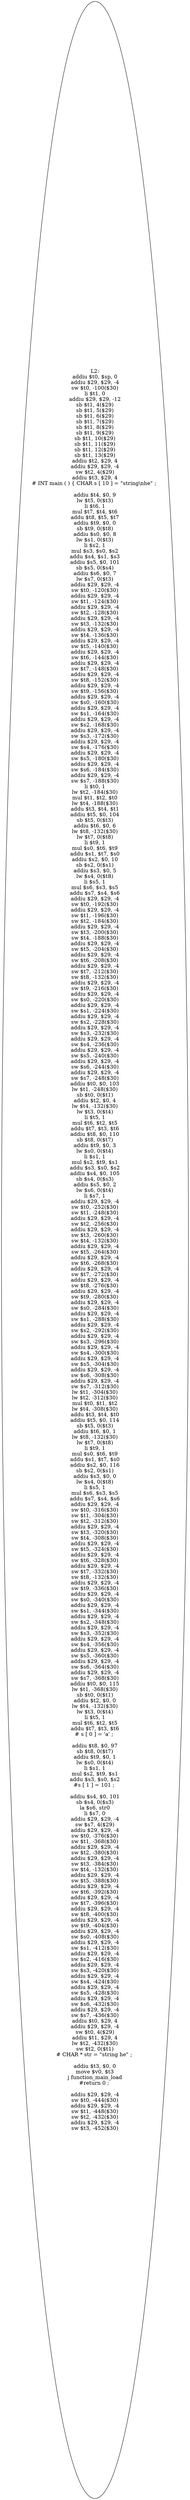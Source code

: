 digraph AST {
  "125702257013664" [label="L2:
addiu $t0, $sp, 0
addiu $29, $29, -4
sw $t0, -100($30)
li $t1, 0
addiu $29, $29, -12
sb $t1, 4($29)
sb $t1, 5($29)
sb $t1, 6($29)
sb $t1, 7($29)
sb $t1, 8($29)
sb $t1, 9($29)
sb $t1, 10($29)
sb $t1, 11($29)
sb $t1, 12($29)
sb $t1, 13($29)
addiu $t2, $29, 4
addiu $29, $29, -4
sw $t2, 4($29)
addiu $t3, $29, 4
# INT main ( ) { CHAR s [ 10 ] = \"string\\nhe\" ; 

addiu $t4, $0, 9
lw $t5, 0($t3)
li $t6, 1
mul $t7, $t4, $t6
addu $t8, $t5, $t7
addiu $t9, $0, 0
sb $t9, 0($t8)
addiu $s0, $0, 8
lw $s1, 0($t3)
li $s2, 1
mul $s3, $s0, $s2
addu $s4, $s1, $s3
addiu $s5, $0, 101
sb $s5, 0($s4)
addiu $s6, $0, 7
lw $s7, 0($t3)
addiu $29, $29, -4
sw $t0, -120($30)
addiu $29, $29, -4
sw $t1, -124($30)
addiu $29, $29, -4
sw $t2, -128($30)
addiu $29, $29, -4
sw $t3, -132($30)
addiu $29, $29, -4
sw $t4, -136($30)
addiu $29, $29, -4
sw $t5, -140($30)
addiu $29, $29, -4
sw $t6, -144($30)
addiu $29, $29, -4
sw $t7, -148($30)
addiu $29, $29, -4
sw $t8, -152($30)
addiu $29, $29, -4
sw $t9, -156($30)
addiu $29, $29, -4
sw $s0, -160($30)
addiu $29, $29, -4
sw $s1, -164($30)
addiu $29, $29, -4
sw $s2, -168($30)
addiu $29, $29, -4
sw $s3, -172($30)
addiu $29, $29, -4
sw $s4, -176($30)
addiu $29, $29, -4
sw $s5, -180($30)
addiu $29, $29, -4
sw $s6, -184($30)
addiu $29, $29, -4
sw $s7, -188($30)
li $t0, 1
lw $t2, -184($30)
mul $t1, $t2, $t0
lw $t4, -188($30)
addu $t3, $t4, $t1
addiu $t5, $0, 104
sb $t5, 0($t3)
addiu $t6, $0, 6
lw $t8, -132($30)
lw $t7, 0($t8)
li $t9, 1
mul $s0, $t6, $t9
addu $s1, $t7, $s0
addiu $s2, $0, 10
sb $s2, 0($s1)
addiu $s3, $0, 5
lw $s4, 0($t8)
li $s5, 1
mul $s6, $s3, $s5
addu $s7, $s4, $s6
addiu $29, $29, -4
sw $t0, -192($30)
addiu $29, $29, -4
sw $t1, -196($30)
sw $t2, -184($30)
addiu $29, $29, -4
sw $t3, -200($30)
sw $t4, -188($30)
addiu $29, $29, -4
sw $t5, -204($30)
addiu $29, $29, -4
sw $t6, -208($30)
addiu $29, $29, -4
sw $t7, -212($30)
sw $t8, -132($30)
addiu $29, $29, -4
sw $t9, -216($30)
addiu $29, $29, -4
sw $s0, -220($30)
addiu $29, $29, -4
sw $s1, -224($30)
addiu $29, $29, -4
sw $s2, -228($30)
addiu $29, $29, -4
sw $s3, -232($30)
addiu $29, $29, -4
sw $s4, -236($30)
addiu $29, $29, -4
sw $s5, -240($30)
addiu $29, $29, -4
sw $s6, -244($30)
addiu $29, $29, -4
sw $s7, -248($30)
addiu $t0, $0, 103
lw $t1, -248($30)
sb $t0, 0($t1)
addiu $t2, $0, 4
lw $t4, -132($30)
lw $t3, 0($t4)
li $t5, 1
mul $t6, $t2, $t5
addu $t7, $t3, $t6
addiu $t8, $0, 110
sb $t8, 0($t7)
addiu $t9, $0, 3
lw $s0, 0($t4)
li $s1, 1
mul $s2, $t9, $s1
addu $s3, $s0, $s2
addiu $s4, $0, 105
sb $s4, 0($s3)
addiu $s5, $0, 2
lw $s6, 0($t4)
li $s7, 1
addiu $29, $29, -4
sw $t0, -252($30)
sw $t1, -248($30)
addiu $29, $29, -4
sw $t2, -256($30)
addiu $29, $29, -4
sw $t3, -260($30)
sw $t4, -132($30)
addiu $29, $29, -4
sw $t5, -264($30)
addiu $29, $29, -4
sw $t6, -268($30)
addiu $29, $29, -4
sw $t7, -272($30)
addiu $29, $29, -4
sw $t8, -276($30)
addiu $29, $29, -4
sw $t9, -280($30)
addiu $29, $29, -4
sw $s0, -284($30)
addiu $29, $29, -4
sw $s1, -288($30)
addiu $29, $29, -4
sw $s2, -292($30)
addiu $29, $29, -4
sw $s3, -296($30)
addiu $29, $29, -4
sw $s4, -300($30)
addiu $29, $29, -4
sw $s5, -304($30)
addiu $29, $29, -4
sw $s6, -308($30)
addiu $29, $29, -4
sw $s7, -312($30)
lw $t1, -304($30)
lw $t2, -312($30)
mul $t0, $t1, $t2
lw $t4, -308($30)
addu $t3, $t4, $t0
addiu $t5, $0, 114
sb $t5, 0($t3)
addiu $t6, $0, 1
lw $t8, -132($30)
lw $t7, 0($t8)
li $t9, 1
mul $s0, $t6, $t9
addu $s1, $t7, $s0
addiu $s2, $0, 116
sb $s2, 0($s1)
addiu $s3, $0, 0
lw $s4, 0($t8)
li $s5, 1
mul $s6, $s3, $s5
addu $s7, $s4, $s6
addiu $29, $29, -4
sw $t0, -316($30)
sw $t1, -304($30)
sw $t2, -312($30)
addiu $29, $29, -4
sw $t3, -320($30)
sw $t4, -308($30)
addiu $29, $29, -4
sw $t5, -324($30)
addiu $29, $29, -4
sw $t6, -328($30)
addiu $29, $29, -4
sw $t7, -332($30)
sw $t8, -132($30)
addiu $29, $29, -4
sw $t9, -336($30)
addiu $29, $29, -4
sw $s0, -340($30)
addiu $29, $29, -4
sw $s1, -344($30)
addiu $29, $29, -4
sw $s2, -348($30)
addiu $29, $29, -4
sw $s3, -352($30)
addiu $29, $29, -4
sw $s4, -356($30)
addiu $29, $29, -4
sw $s5, -360($30)
addiu $29, $29, -4
sw $s6, -364($30)
addiu $29, $29, -4
sw $s7, -368($30)
addiu $t0, $0, 115
lw $t1, -368($30)
sb $t0, 0($t1)
addiu $t2, $0, 0
lw $t4, -132($30)
lw $t3, 0($t4)
li $t5, 1
mul $t6, $t2, $t5
addu $t7, $t3, $t6
# s [ 0 ] = 'a' ; 

addiu $t8, $0, 97
sb $t8, 0($t7)
addiu $t9, $0, 1
lw $s0, 0($t4)
li $s1, 1
mul $s2, $t9, $s1
addu $s3, $s0, $s2
#s [ 1 ] = 101 ; 

addiu $s4, $0, 101
sb $s4, 0($s3)
la $s6, str0
li $s7, 0
addiu $29, $29, -4
sw $s7, 4($29)
addiu $29, $29, -4
sw $t0, -376($30)
sw $t1, -368($30)
addiu $29, $29, -4
sw $t2, -380($30)
addiu $29, $29, -4
sw $t3, -384($30)
sw $t4, -132($30)
addiu $29, $29, -4
sw $t5, -388($30)
addiu $29, $29, -4
sw $t6, -392($30)
addiu $29, $29, -4
sw $t7, -396($30)
addiu $29, $29, -4
sw $t8, -400($30)
addiu $29, $29, -4
sw $t9, -404($30)
addiu $29, $29, -4
sw $s0, -408($30)
addiu $29, $29, -4
sw $s1, -412($30)
addiu $29, $29, -4
sw $s2, -416($30)
addiu $29, $29, -4
sw $s3, -420($30)
addiu $29, $29, -4
sw $s4, -424($30)
addiu $29, $29, -4
sw $s5, -428($30)
addiu $29, $29, -4
sw $s6, -432($30)
addiu $29, $29, -4
sw $s7, -436($30)
addiu $t0, $29, 4
addiu $29, $29, -4
sw $t0, 4($29)
addiu $t1, $29, 4
lw $t2, -432($30)
sw $t2, 0($t1)
# CHAR * str = \"string he\" ; 

addiu $t3, $0, 0
move $v0, $t3
j function_main_load
#return 0 ; 

addiu $29, $29, -4
sw $t0, -444($30)
addiu $29, $29, -4
sw $t1, -448($30)
sw $t2, -432($30)
addiu $29, $29, -4
sw $t3, -452($30)
"];
}
